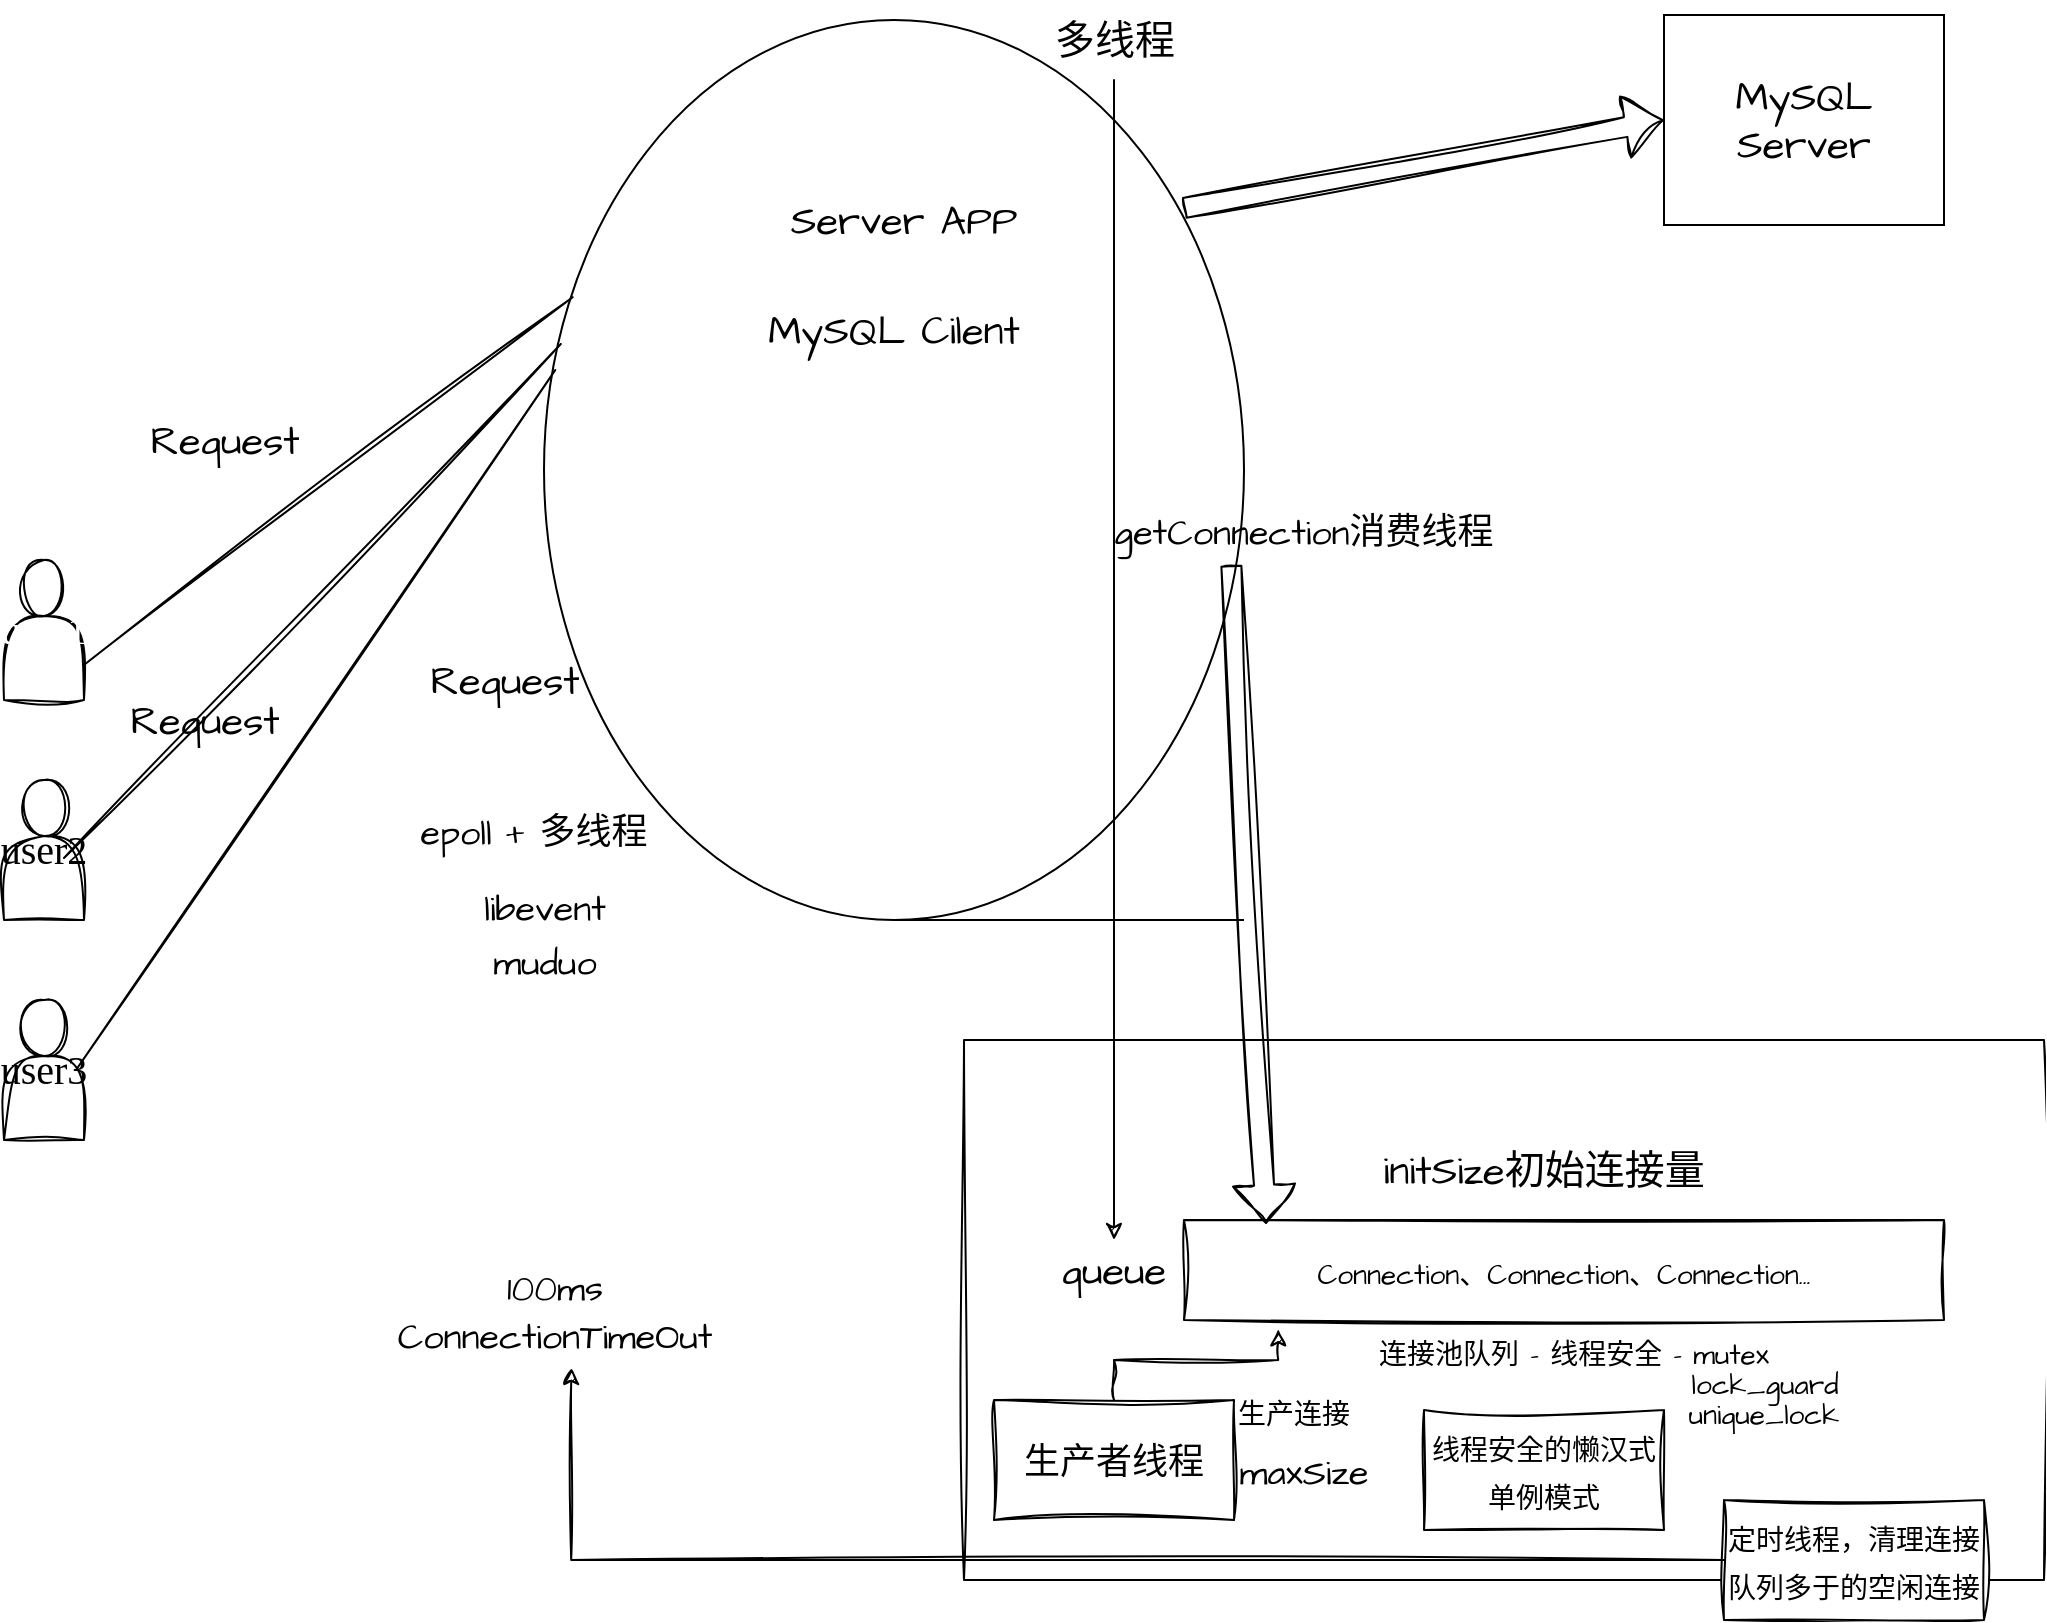 <mxfile version="22.1.18" type="device">
  <diagram name="第 1 页" id="-jOLA1lxsZVDU0J1Txm_">
    <mxGraphModel dx="1221" dy="717" grid="1" gridSize="10" guides="1" tooltips="1" connect="1" arrows="1" fold="1" page="1" pageScale="1" pageWidth="20000" pageHeight="20000" math="0" shadow="0">
      <root>
        <mxCell id="0" />
        <mxCell id="1" parent="0" />
        <mxCell id="dGecKaMKRmX6aEZWL2kQ-22" value="" style="rounded=0;whiteSpace=wrap;html=1;sketch=1;hachureGap=4;jiggle=2;curveFitting=1;fontFamily=Architects Daughter;fontSource=https%3A%2F%2Ffonts.googleapis.com%2Fcss%3Ffamily%3DArchitects%2BDaughter;fontSize=20;" vertex="1" parent="1">
          <mxGeometry x="710" y="670" width="540" height="270" as="geometry" />
        </mxCell>
        <mxCell id="dGecKaMKRmX6aEZWL2kQ-1" value="&lt;font color=&quot;#ffffff&quot; face=&quot;Times New Roman&quot;&gt;user1&lt;/font&gt;" style="shape=actor;whiteSpace=wrap;html=1;sketch=1;hachureGap=4;jiggle=2;curveFitting=1;fontFamily=Architects Daughter;fontSource=https%3A%2F%2Ffonts.googleapis.com%2Fcss%3Ffamily%3DArchitects%2BDaughter;fontSize=20;" vertex="1" parent="1">
          <mxGeometry x="230" y="430" width="40" height="70" as="geometry" />
        </mxCell>
        <mxCell id="dGecKaMKRmX6aEZWL2kQ-2" value="&lt;font face=&quot;Times New Roman&quot;&gt;user2&lt;/font&gt;" style="shape=actor;whiteSpace=wrap;html=1;sketch=1;hachureGap=4;jiggle=2;curveFitting=1;fontFamily=Architects Daughter;fontSource=https%3A%2F%2Ffonts.googleapis.com%2Fcss%3Ffamily%3DArchitects%2BDaughter;fontSize=20;" vertex="1" parent="1">
          <mxGeometry x="230" y="540" width="40" height="70" as="geometry" />
        </mxCell>
        <mxCell id="dGecKaMKRmX6aEZWL2kQ-3" value="&lt;font face=&quot;Times New Roman&quot;&gt;user3&lt;/font&gt;" style="shape=actor;whiteSpace=wrap;html=1;sketch=1;hachureGap=4;jiggle=2;curveFitting=1;fontFamily=Architects Daughter;fontSource=https%3A%2F%2Ffonts.googleapis.com%2Fcss%3Ffamily%3DArchitects%2BDaughter;fontSize=20;" vertex="1" parent="1">
          <mxGeometry x="230" y="650" width="40" height="70" as="geometry" />
        </mxCell>
        <mxCell id="dGecKaMKRmX6aEZWL2kQ-4" value="" style="shape=tapeData;whiteSpace=wrap;html=1;perimeter=ellipsePerimeter;hachureGap=4;fontFamily=Architects Daughter;fontSource=https%3A%2F%2Ffonts.googleapis.com%2Fcss%3Ffamily%3DArchitects%2BDaughter;fontSize=20;" vertex="1" parent="1">
          <mxGeometry x="500" y="160" width="350" height="450" as="geometry" />
        </mxCell>
        <mxCell id="dGecKaMKRmX6aEZWL2kQ-6" value="&lt;font data-font-src=&quot;https://fonts.googleapis.com/css?family=Architects+Daughter&quot; face=&quot;Architects Daughter&quot;&gt;Server APP&lt;/font&gt;" style="text;html=1;strokeColor=none;fillColor=none;align=center;verticalAlign=middle;whiteSpace=wrap;rounded=0;fontSize=20;fontFamily=Architects Daughter;" vertex="1" parent="1">
          <mxGeometry x="615" y="240" width="130" height="40" as="geometry" />
        </mxCell>
        <mxCell id="dGecKaMKRmX6aEZWL2kQ-7" value="MySQL Cilent" style="text;html=1;strokeColor=none;fillColor=none;align=center;verticalAlign=middle;whiteSpace=wrap;rounded=0;fontSize=20;fontFamily=Architects Daughter;" vertex="1" parent="1">
          <mxGeometry x="605" y="300" width="140" height="30" as="geometry" />
        </mxCell>
        <mxCell id="dGecKaMKRmX6aEZWL2kQ-10" value="" style="endArrow=none;html=1;rounded=0;sketch=1;hachureGap=4;jiggle=2;curveFitting=1;fontFamily=Architects Daughter;fontSource=https%3A%2F%2Ffonts.googleapis.com%2Fcss%3Ffamily%3DArchitects%2BDaughter;fontSize=16;exitX=1;exitY=0.75;exitDx=0;exitDy=0;entryX=0.041;entryY=0.308;entryDx=0;entryDy=0;entryPerimeter=0;" edge="1" parent="1" source="dGecKaMKRmX6aEZWL2kQ-1" target="dGecKaMKRmX6aEZWL2kQ-4">
          <mxGeometry width="50" height="50" relative="1" as="geometry">
            <mxPoint x="600" y="500" as="sourcePoint" />
            <mxPoint x="650" y="450" as="targetPoint" />
          </mxGeometry>
        </mxCell>
        <mxCell id="dGecKaMKRmX6aEZWL2kQ-11" value="" style="endArrow=none;html=1;rounded=0;sketch=1;hachureGap=4;jiggle=2;curveFitting=1;fontFamily=Architects Daughter;fontSource=https%3A%2F%2Ffonts.googleapis.com%2Fcss%3Ffamily%3DArchitects%2BDaughter;fontSize=16;exitX=1;exitY=0.75;exitDx=0;exitDy=0;entryX=0.024;entryY=0.36;entryDx=0;entryDy=0;entryPerimeter=0;" edge="1" parent="1" target="dGecKaMKRmX6aEZWL2kQ-4">
          <mxGeometry width="50" height="50" relative="1" as="geometry">
            <mxPoint x="260" y="579" as="sourcePoint" />
            <mxPoint x="523" y="370" as="targetPoint" />
          </mxGeometry>
        </mxCell>
        <mxCell id="dGecKaMKRmX6aEZWL2kQ-12" value="" style="endArrow=none;html=1;rounded=0;sketch=1;hachureGap=4;jiggle=2;curveFitting=1;fontFamily=Architects Daughter;fontSource=https%3A%2F%2Ffonts.googleapis.com%2Fcss%3Ffamily%3DArchitects%2BDaughter;fontSize=16;exitX=0.9;exitY=0.5;exitDx=0;exitDy=0;entryX=0.016;entryY=0.389;entryDx=0;entryDy=0;entryPerimeter=0;exitPerimeter=0;" edge="1" parent="1" source="dGecKaMKRmX6aEZWL2kQ-3" target="dGecKaMKRmX6aEZWL2kQ-4">
          <mxGeometry width="50" height="50" relative="1" as="geometry">
            <mxPoint x="300" y="599" as="sourcePoint" />
            <mxPoint x="563" y="390" as="targetPoint" />
          </mxGeometry>
        </mxCell>
        <mxCell id="dGecKaMKRmX6aEZWL2kQ-13" value="Request" style="text;html=1;align=center;verticalAlign=middle;resizable=0;points=[];autosize=1;strokeColor=none;fillColor=none;fontSize=20;fontFamily=Architects Daughter;rotation=0;" vertex="1" parent="1">
          <mxGeometry x="290" y="350" width="100" height="40" as="geometry" />
        </mxCell>
        <mxCell id="dGecKaMKRmX6aEZWL2kQ-15" value="Request" style="text;html=1;align=center;verticalAlign=middle;resizable=0;points=[];autosize=1;strokeColor=none;fillColor=none;fontSize=20;fontFamily=Architects Daughter;rotation=0;" vertex="1" parent="1">
          <mxGeometry x="430" y="470" width="100" height="40" as="geometry" />
        </mxCell>
        <mxCell id="dGecKaMKRmX6aEZWL2kQ-16" value="Request" style="text;html=1;align=center;verticalAlign=middle;resizable=0;points=[];autosize=1;strokeColor=none;fillColor=none;fontSize=20;fontFamily=Architects Daughter;rotation=0;" vertex="1" parent="1">
          <mxGeometry x="280" y="490" width="100" height="40" as="geometry" />
        </mxCell>
        <mxCell id="dGecKaMKRmX6aEZWL2kQ-41" style="edgeStyle=orthogonalEdgeStyle;rounded=0;sketch=1;hachureGap=4;jiggle=2;curveFitting=1;orthogonalLoop=1;jettySize=auto;html=1;fontFamily=Architects Daughter;fontSource=https%3A%2F%2Ffonts.googleapis.com%2Fcss%3Ffamily%3DArchitects%2BDaughter;fontSize=16;" edge="1" parent="1" source="dGecKaMKRmX6aEZWL2kQ-18" target="dGecKaMKRmX6aEZWL2kQ-27">
          <mxGeometry relative="1" as="geometry" />
        </mxCell>
        <mxCell id="dGecKaMKRmX6aEZWL2kQ-18" value="多线程" style="text;html=1;align=center;verticalAlign=middle;resizable=0;points=[];autosize=1;strokeColor=none;fillColor=none;fontSize=20;fontFamily=Architects Daughter;" vertex="1" parent="1">
          <mxGeometry x="745" y="150" width="80" height="40" as="geometry" />
        </mxCell>
        <mxCell id="dGecKaMKRmX6aEZWL2kQ-20" value="" style="shape=flexArrow;endArrow=classic;html=1;rounded=0;sketch=1;hachureGap=4;jiggle=2;curveFitting=1;fontFamily=Architects Daughter;fontSource=https%3A%2F%2Ffonts.googleapis.com%2Fcss%3Ffamily%3DArchitects%2BDaughter;fontSize=16;exitX=0.914;exitY=0.209;exitDx=0;exitDy=0;exitPerimeter=0;" edge="1" parent="1" source="dGecKaMKRmX6aEZWL2kQ-4">
          <mxGeometry width="50" height="50" relative="1" as="geometry">
            <mxPoint x="940" y="300" as="sourcePoint" />
            <mxPoint x="1060" y="210" as="targetPoint" />
          </mxGeometry>
        </mxCell>
        <mxCell id="dGecKaMKRmX6aEZWL2kQ-21" value="MySQL Server" style="rounded=0;whiteSpace=wrap;html=1;hachureGap=4;fontFamily=Architects Daughter;fontSource=https%3A%2F%2Ffonts.googleapis.com%2Fcss%3Ffamily%3DArchitects%2BDaughter;fontSize=20;" vertex="1" parent="1">
          <mxGeometry x="1060" y="157.5" width="140" height="105" as="geometry" />
        </mxCell>
        <mxCell id="dGecKaMKRmX6aEZWL2kQ-25" value="&lt;font style=&quot;font-size: 14px;&quot;&gt;&lt;font style=&quot;&quot;&gt;Connection、&lt;/font&gt;Connection、Connection...&lt;/font&gt;" style="rounded=0;whiteSpace=wrap;html=1;sketch=1;hachureGap=4;jiggle=2;curveFitting=1;fontFamily=Architects Daughter;fontSource=https%3A%2F%2Ffonts.googleapis.com%2Fcss%3Ffamily%3DArchitects%2BDaughter;fontSize=20;" vertex="1" parent="1">
          <mxGeometry x="820" y="760" width="380" height="50" as="geometry" />
        </mxCell>
        <mxCell id="dGecKaMKRmX6aEZWL2kQ-26" value="initSize初始连接量" style="text;html=1;strokeColor=none;fillColor=none;align=center;verticalAlign=middle;whiteSpace=wrap;rounded=0;fontSize=20;fontFamily=Architects Daughter;" vertex="1" parent="1">
          <mxGeometry x="890" y="720" width="220" height="30" as="geometry" />
        </mxCell>
        <mxCell id="dGecKaMKRmX6aEZWL2kQ-27" value="queue" style="text;html=1;strokeColor=none;fillColor=none;align=center;verticalAlign=middle;whiteSpace=wrap;rounded=0;fontSize=20;fontFamily=Architects Daughter;" vertex="1" parent="1">
          <mxGeometry x="755" y="770" width="60" height="30" as="geometry" />
        </mxCell>
        <mxCell id="dGecKaMKRmX6aEZWL2kQ-28" value="&lt;font style=&quot;font-size: 18px;&quot;&gt;生产者线程&lt;/font&gt;" style="rounded=0;whiteSpace=wrap;html=1;sketch=1;hachureGap=4;jiggle=2;curveFitting=1;fontFamily=Architects Daughter;fontSource=https%3A%2F%2Ffonts.googleapis.com%2Fcss%3Ffamily%3DArchitects%2BDaughter;fontSize=20;" vertex="1" parent="1">
          <mxGeometry x="725" y="850" width="120" height="60" as="geometry" />
        </mxCell>
        <mxCell id="dGecKaMKRmX6aEZWL2kQ-29" style="edgeStyle=orthogonalEdgeStyle;rounded=0;sketch=1;hachureGap=4;jiggle=2;curveFitting=1;orthogonalLoop=1;jettySize=auto;html=1;entryX=0.124;entryY=1.093;entryDx=0;entryDy=0;entryPerimeter=0;fontFamily=Architects Daughter;fontSource=https%3A%2F%2Ffonts.googleapis.com%2Fcss%3Ffamily%3DArchitects%2BDaughter;fontSize=16;" edge="1" parent="1" source="dGecKaMKRmX6aEZWL2kQ-28" target="dGecKaMKRmX6aEZWL2kQ-25">
          <mxGeometry relative="1" as="geometry" />
        </mxCell>
        <mxCell id="dGecKaMKRmX6aEZWL2kQ-30" value="&lt;font style=&quot;font-size: 14px;&quot;&gt;生产连接&lt;/font&gt;" style="text;html=1;strokeColor=none;fillColor=none;align=center;verticalAlign=middle;whiteSpace=wrap;rounded=0;fontSize=20;fontFamily=Architects Daughter;" vertex="1" parent="1">
          <mxGeometry x="845" y="840" width="60" height="30" as="geometry" />
        </mxCell>
        <mxCell id="dGecKaMKRmX6aEZWL2kQ-31" value="&lt;font style=&quot;font-size: 18px;&quot;&gt;maxSize&lt;/font&gt;" style="text;html=1;strokeColor=none;fillColor=none;align=center;verticalAlign=middle;whiteSpace=wrap;rounded=0;fontSize=20;fontFamily=Architects Daughter;" vertex="1" parent="1">
          <mxGeometry x="850" y="870" width="60" height="30" as="geometry" />
        </mxCell>
        <mxCell id="dGecKaMKRmX6aEZWL2kQ-32" value="&lt;font style=&quot;font-size: 14px;&quot;&gt;线程安全的懒汉式单例模式&lt;/font&gt;" style="rounded=0;whiteSpace=wrap;html=1;sketch=1;hachureGap=4;jiggle=2;curveFitting=1;fontFamily=Architects Daughter;fontSource=https%3A%2F%2Ffonts.googleapis.com%2Fcss%3Ffamily%3DArchitects%2BDaughter;fontSize=20;" vertex="1" parent="1">
          <mxGeometry x="940" y="855" width="120" height="60" as="geometry" />
        </mxCell>
        <mxCell id="dGecKaMKRmX6aEZWL2kQ-33" value="&lt;font style=&quot;font-size: 14px;&quot;&gt;连接池队列 - 线程安全 - mutex&lt;/font&gt;" style="text;html=1;strokeColor=none;fillColor=none;align=center;verticalAlign=middle;whiteSpace=wrap;rounded=0;fontSize=20;fontFamily=Architects Daughter;" vertex="1" parent="1">
          <mxGeometry x="790" y="810" width="450" height="30" as="geometry" />
        </mxCell>
        <mxCell id="dGecKaMKRmX6aEZWL2kQ-34" value="&lt;font style=&quot;font-size: 14px;&quot;&gt;lock_guard&lt;/font&gt;" style="text;html=1;align=center;verticalAlign=middle;resizable=0;points=[];autosize=1;strokeColor=none;fillColor=none;fontSize=20;fontFamily=Architects Daughter;" vertex="1" parent="1">
          <mxGeometry x="1060" y="820" width="100" height="40" as="geometry" />
        </mxCell>
        <mxCell id="dGecKaMKRmX6aEZWL2kQ-35" value="&lt;font style=&quot;font-size: 14px;&quot;&gt;unique_lock&lt;/font&gt;" style="text;html=1;strokeColor=none;fillColor=none;align=center;verticalAlign=middle;whiteSpace=wrap;rounded=0;fontSize=20;fontFamily=Architects Daughter;" vertex="1" parent="1">
          <mxGeometry x="1080" y="840" width="60" height="30" as="geometry" />
        </mxCell>
        <mxCell id="dGecKaMKRmX6aEZWL2kQ-36" value="&lt;font style=&quot;font-size: 14px;&quot;&gt;定时线程，清理连接队列多于的空闲连接&lt;/font&gt;" style="rounded=0;whiteSpace=wrap;html=1;sketch=1;hachureGap=4;jiggle=2;curveFitting=1;fontFamily=Architects Daughter;fontSource=https%3A%2F%2Ffonts.googleapis.com%2Fcss%3Ffamily%3DArchitects%2BDaughter;fontSize=20;" vertex="1" parent="1">
          <mxGeometry x="1090" y="900" width="130" height="60" as="geometry" />
        </mxCell>
        <mxCell id="dGecKaMKRmX6aEZWL2kQ-37" value="&lt;font style=&quot;font-size: 18px;&quot;&gt;100ms&lt;br&gt;ConnectionTimeOut&lt;/font&gt;" style="text;html=1;align=center;verticalAlign=middle;resizable=0;points=[];autosize=1;strokeColor=none;fillColor=none;fontSize=20;fontFamily=Architects Daughter;" vertex="1" parent="1">
          <mxGeometry x="415" y="775" width="180" height="60" as="geometry" />
        </mxCell>
        <mxCell id="dGecKaMKRmX6aEZWL2kQ-39" value="&lt;font style=&quot;font-size: 18px;&quot;&gt;getConnection消费线程&lt;/font&gt;" style="text;html=1;strokeColor=none;fillColor=none;align=center;verticalAlign=middle;whiteSpace=wrap;rounded=0;fontSize=20;fontFamily=Architects Daughter;" vertex="1" parent="1">
          <mxGeometry x="775" y="400" width="210" height="30" as="geometry" />
        </mxCell>
        <mxCell id="dGecKaMKRmX6aEZWL2kQ-40" value="" style="shape=flexArrow;endArrow=classic;html=1;rounded=0;sketch=1;hachureGap=4;jiggle=2;curveFitting=1;fontFamily=Architects Daughter;fontSource=https%3A%2F%2Ffonts.googleapis.com%2Fcss%3Ffamily%3DArchitects%2BDaughter;fontSize=16;exitX=0.327;exitY=1.089;exitDx=0;exitDy=0;exitPerimeter=0;entryX=0.108;entryY=0.04;entryDx=0;entryDy=0;entryPerimeter=0;" edge="1" parent="1" source="dGecKaMKRmX6aEZWL2kQ-39" target="dGecKaMKRmX6aEZWL2kQ-25">
          <mxGeometry width="50" height="50" relative="1" as="geometry">
            <mxPoint x="890" y="510" as="sourcePoint" />
            <mxPoint x="920" y="480" as="targetPoint" />
          </mxGeometry>
        </mxCell>
        <mxCell id="dGecKaMKRmX6aEZWL2kQ-42" value="&lt;font style=&quot;font-size: 18px;&quot;&gt;epoll + 多线程&lt;/font&gt;" style="text;html=1;strokeColor=none;fillColor=none;align=center;verticalAlign=middle;whiteSpace=wrap;rounded=0;fontSize=20;fontFamily=Architects Daughter;" vertex="1" parent="1">
          <mxGeometry x="430" y="550" width="130" height="30" as="geometry" />
        </mxCell>
        <mxCell id="dGecKaMKRmX6aEZWL2kQ-43" value="&lt;font style=&quot;font-size: 18px;&quot;&gt;libevent&lt;/font&gt;" style="text;html=1;align=center;verticalAlign=middle;resizable=0;points=[];autosize=1;strokeColor=none;fillColor=none;fontSize=20;fontFamily=Architects Daughter;" vertex="1" parent="1">
          <mxGeometry x="460" y="583" width="80" height="40" as="geometry" />
        </mxCell>
        <mxCell id="dGecKaMKRmX6aEZWL2kQ-44" value="&lt;font style=&quot;font-size: 18px;&quot;&gt;muduo&lt;/font&gt;" style="text;html=1;align=center;verticalAlign=middle;resizable=0;points=[];autosize=1;strokeColor=none;fillColor=none;fontSize=20;fontFamily=Architects Daughter;" vertex="1" parent="1">
          <mxGeometry x="460" y="610" width="80" height="40" as="geometry" />
        </mxCell>
        <mxCell id="dGecKaMKRmX6aEZWL2kQ-45" style="edgeStyle=orthogonalEdgeStyle;rounded=0;sketch=1;hachureGap=4;jiggle=2;curveFitting=1;orthogonalLoop=1;jettySize=auto;html=1;entryX=0.548;entryY=0.983;entryDx=0;entryDy=0;entryPerimeter=0;fontFamily=Architects Daughter;fontSource=https%3A%2F%2Ffonts.googleapis.com%2Fcss%3Ffamily%3DArchitects%2BDaughter;fontSize=16;" edge="1" parent="1" source="dGecKaMKRmX6aEZWL2kQ-36" target="dGecKaMKRmX6aEZWL2kQ-37">
          <mxGeometry relative="1" as="geometry" />
        </mxCell>
      </root>
    </mxGraphModel>
  </diagram>
</mxfile>
